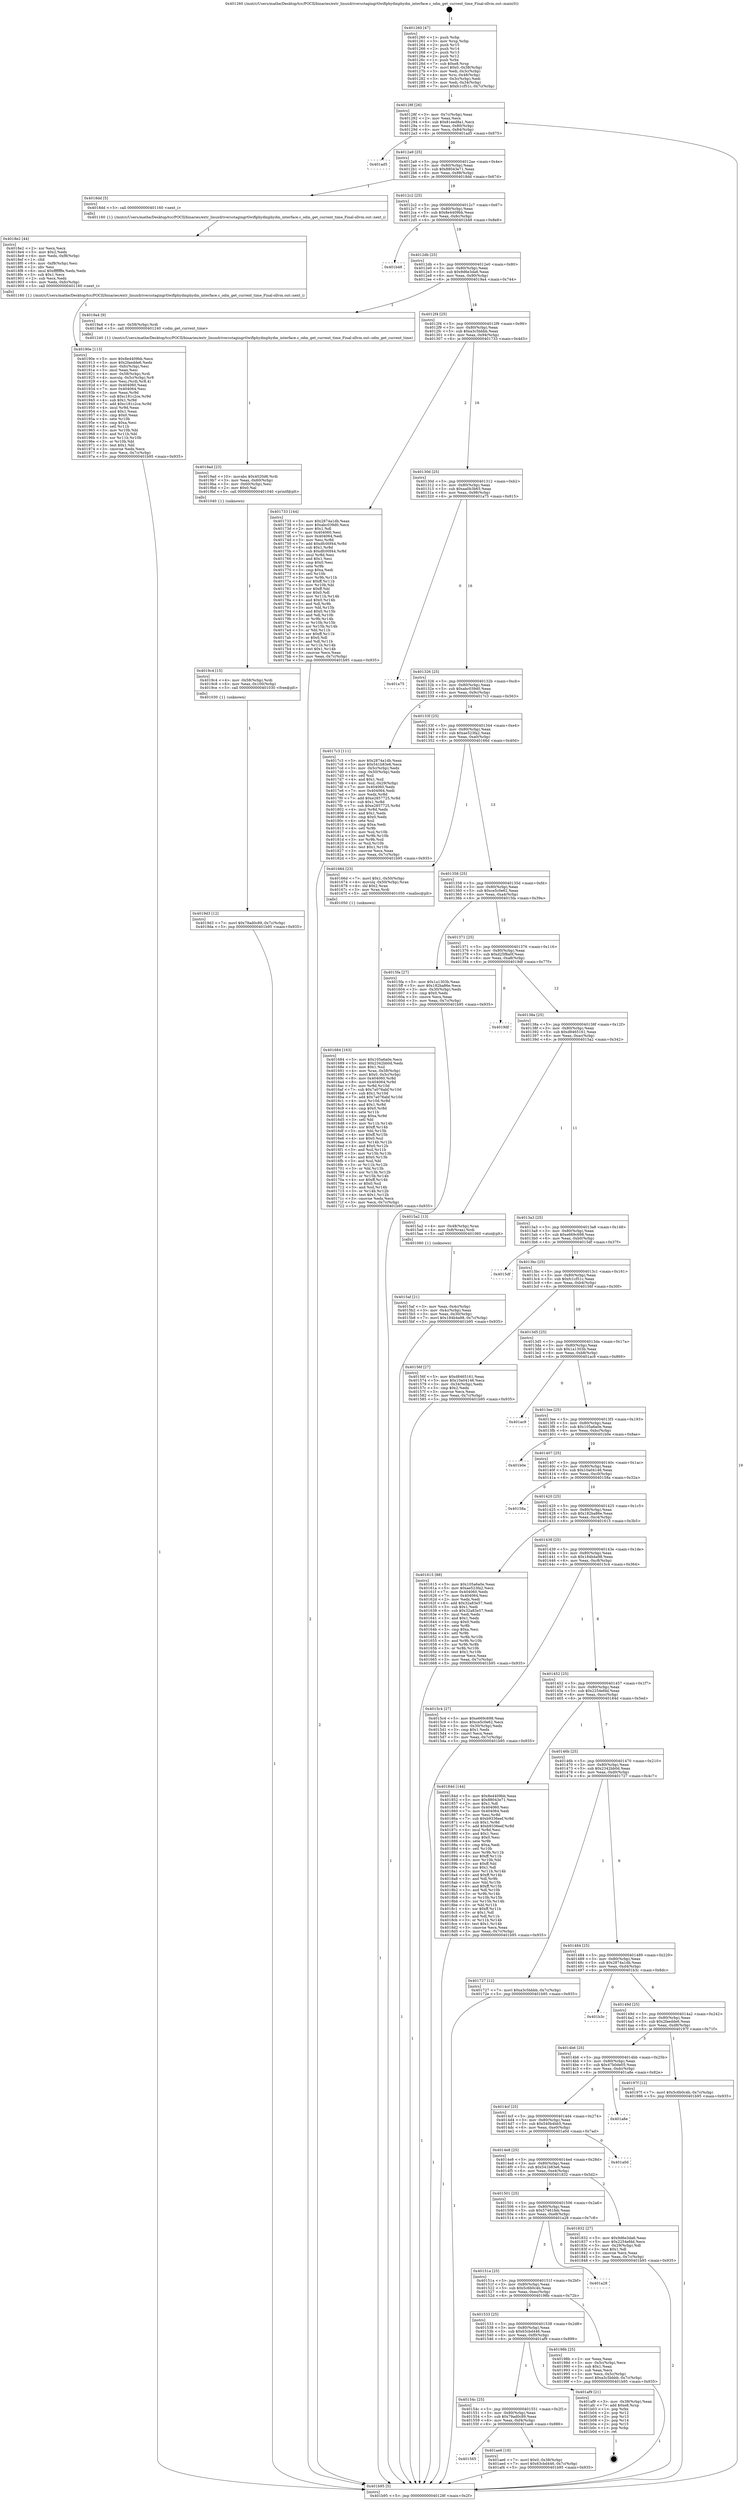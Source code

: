 digraph "0x401260" {
  label = "0x401260 (/mnt/c/Users/mathe/Desktop/tcc/POCII/binaries/extr_linuxdriversstagingrtlwifiphydmphydm_interface.c_odm_get_current_time_Final-ollvm.out::main(0))"
  labelloc = "t"
  node[shape=record]

  Entry [label="",width=0.3,height=0.3,shape=circle,fillcolor=black,style=filled]
  "0x40128f" [label="{
     0x40128f [26]\l
     | [instrs]\l
     &nbsp;&nbsp;0x40128f \<+3\>: mov -0x7c(%rbp),%eax\l
     &nbsp;&nbsp;0x401292 \<+2\>: mov %eax,%ecx\l
     &nbsp;&nbsp;0x401294 \<+6\>: sub $0x81eed8a1,%ecx\l
     &nbsp;&nbsp;0x40129a \<+3\>: mov %eax,-0x80(%rbp)\l
     &nbsp;&nbsp;0x40129d \<+6\>: mov %ecx,-0x84(%rbp)\l
     &nbsp;&nbsp;0x4012a3 \<+6\>: je 0000000000401ad5 \<main+0x875\>\l
  }"]
  "0x401ad5" [label="{
     0x401ad5\l
  }", style=dashed]
  "0x4012a9" [label="{
     0x4012a9 [25]\l
     | [instrs]\l
     &nbsp;&nbsp;0x4012a9 \<+5\>: jmp 00000000004012ae \<main+0x4e\>\l
     &nbsp;&nbsp;0x4012ae \<+3\>: mov -0x80(%rbp),%eax\l
     &nbsp;&nbsp;0x4012b1 \<+5\>: sub $0x88043e71,%eax\l
     &nbsp;&nbsp;0x4012b6 \<+6\>: mov %eax,-0x88(%rbp)\l
     &nbsp;&nbsp;0x4012bc \<+6\>: je 00000000004018dd \<main+0x67d\>\l
  }"]
  Exit [label="",width=0.3,height=0.3,shape=circle,fillcolor=black,style=filled,peripheries=2]
  "0x4018dd" [label="{
     0x4018dd [5]\l
     | [instrs]\l
     &nbsp;&nbsp;0x4018dd \<+5\>: call 0000000000401160 \<next_i\>\l
     | [calls]\l
     &nbsp;&nbsp;0x401160 \{1\} (/mnt/c/Users/mathe/Desktop/tcc/POCII/binaries/extr_linuxdriversstagingrtlwifiphydmphydm_interface.c_odm_get_current_time_Final-ollvm.out::next_i)\l
  }"]
  "0x4012c2" [label="{
     0x4012c2 [25]\l
     | [instrs]\l
     &nbsp;&nbsp;0x4012c2 \<+5\>: jmp 00000000004012c7 \<main+0x67\>\l
     &nbsp;&nbsp;0x4012c7 \<+3\>: mov -0x80(%rbp),%eax\l
     &nbsp;&nbsp;0x4012ca \<+5\>: sub $0x8e4409bb,%eax\l
     &nbsp;&nbsp;0x4012cf \<+6\>: mov %eax,-0x8c(%rbp)\l
     &nbsp;&nbsp;0x4012d5 \<+6\>: je 0000000000401b48 \<main+0x8e8\>\l
  }"]
  "0x401565" [label="{
     0x401565\l
  }", style=dashed]
  "0x401b48" [label="{
     0x401b48\l
  }", style=dashed]
  "0x4012db" [label="{
     0x4012db [25]\l
     | [instrs]\l
     &nbsp;&nbsp;0x4012db \<+5\>: jmp 00000000004012e0 \<main+0x80\>\l
     &nbsp;&nbsp;0x4012e0 \<+3\>: mov -0x80(%rbp),%eax\l
     &nbsp;&nbsp;0x4012e3 \<+5\>: sub $0x9d6e3da6,%eax\l
     &nbsp;&nbsp;0x4012e8 \<+6\>: mov %eax,-0x90(%rbp)\l
     &nbsp;&nbsp;0x4012ee \<+6\>: je 00000000004019a4 \<main+0x744\>\l
  }"]
  "0x401ae6" [label="{
     0x401ae6 [19]\l
     | [instrs]\l
     &nbsp;&nbsp;0x401ae6 \<+7\>: movl $0x0,-0x38(%rbp)\l
     &nbsp;&nbsp;0x401aed \<+7\>: movl $0x63cbd446,-0x7c(%rbp)\l
     &nbsp;&nbsp;0x401af4 \<+5\>: jmp 0000000000401b95 \<main+0x935\>\l
  }"]
  "0x4019a4" [label="{
     0x4019a4 [9]\l
     | [instrs]\l
     &nbsp;&nbsp;0x4019a4 \<+4\>: mov -0x58(%rbp),%rdi\l
     &nbsp;&nbsp;0x4019a8 \<+5\>: call 0000000000401240 \<odm_get_current_time\>\l
     | [calls]\l
     &nbsp;&nbsp;0x401240 \{1\} (/mnt/c/Users/mathe/Desktop/tcc/POCII/binaries/extr_linuxdriversstagingrtlwifiphydmphydm_interface.c_odm_get_current_time_Final-ollvm.out::odm_get_current_time)\l
  }"]
  "0x4012f4" [label="{
     0x4012f4 [25]\l
     | [instrs]\l
     &nbsp;&nbsp;0x4012f4 \<+5\>: jmp 00000000004012f9 \<main+0x99\>\l
     &nbsp;&nbsp;0x4012f9 \<+3\>: mov -0x80(%rbp),%eax\l
     &nbsp;&nbsp;0x4012fc \<+5\>: sub $0xa3c5bbbb,%eax\l
     &nbsp;&nbsp;0x401301 \<+6\>: mov %eax,-0x94(%rbp)\l
     &nbsp;&nbsp;0x401307 \<+6\>: je 0000000000401733 \<main+0x4d3\>\l
  }"]
  "0x40154c" [label="{
     0x40154c [25]\l
     | [instrs]\l
     &nbsp;&nbsp;0x40154c \<+5\>: jmp 0000000000401551 \<main+0x2f1\>\l
     &nbsp;&nbsp;0x401551 \<+3\>: mov -0x80(%rbp),%eax\l
     &nbsp;&nbsp;0x401554 \<+5\>: sub $0x79ad0c89,%eax\l
     &nbsp;&nbsp;0x401559 \<+6\>: mov %eax,-0xf4(%rbp)\l
     &nbsp;&nbsp;0x40155f \<+6\>: je 0000000000401ae6 \<main+0x886\>\l
  }"]
  "0x401733" [label="{
     0x401733 [144]\l
     | [instrs]\l
     &nbsp;&nbsp;0x401733 \<+5\>: mov $0x2874a1db,%eax\l
     &nbsp;&nbsp;0x401738 \<+5\>: mov $0xabc039d0,%ecx\l
     &nbsp;&nbsp;0x40173d \<+2\>: mov $0x1,%dl\l
     &nbsp;&nbsp;0x40173f \<+7\>: mov 0x404060,%esi\l
     &nbsp;&nbsp;0x401746 \<+7\>: mov 0x404064,%edi\l
     &nbsp;&nbsp;0x40174d \<+3\>: mov %esi,%r8d\l
     &nbsp;&nbsp;0x401750 \<+7\>: add $0xdfc00f44,%r8d\l
     &nbsp;&nbsp;0x401757 \<+4\>: sub $0x1,%r8d\l
     &nbsp;&nbsp;0x40175b \<+7\>: sub $0xdfc00f44,%r8d\l
     &nbsp;&nbsp;0x401762 \<+4\>: imul %r8d,%esi\l
     &nbsp;&nbsp;0x401766 \<+3\>: and $0x1,%esi\l
     &nbsp;&nbsp;0x401769 \<+3\>: cmp $0x0,%esi\l
     &nbsp;&nbsp;0x40176c \<+4\>: sete %r9b\l
     &nbsp;&nbsp;0x401770 \<+3\>: cmp $0xa,%edi\l
     &nbsp;&nbsp;0x401773 \<+4\>: setl %r10b\l
     &nbsp;&nbsp;0x401777 \<+3\>: mov %r9b,%r11b\l
     &nbsp;&nbsp;0x40177a \<+4\>: xor $0xff,%r11b\l
     &nbsp;&nbsp;0x40177e \<+3\>: mov %r10b,%bl\l
     &nbsp;&nbsp;0x401781 \<+3\>: xor $0xff,%bl\l
     &nbsp;&nbsp;0x401784 \<+3\>: xor $0x0,%dl\l
     &nbsp;&nbsp;0x401787 \<+3\>: mov %r11b,%r14b\l
     &nbsp;&nbsp;0x40178a \<+4\>: and $0x0,%r14b\l
     &nbsp;&nbsp;0x40178e \<+3\>: and %dl,%r9b\l
     &nbsp;&nbsp;0x401791 \<+3\>: mov %bl,%r15b\l
     &nbsp;&nbsp;0x401794 \<+4\>: and $0x0,%r15b\l
     &nbsp;&nbsp;0x401798 \<+3\>: and %dl,%r10b\l
     &nbsp;&nbsp;0x40179b \<+3\>: or %r9b,%r14b\l
     &nbsp;&nbsp;0x40179e \<+3\>: or %r10b,%r15b\l
     &nbsp;&nbsp;0x4017a1 \<+3\>: xor %r15b,%r14b\l
     &nbsp;&nbsp;0x4017a4 \<+3\>: or %bl,%r11b\l
     &nbsp;&nbsp;0x4017a7 \<+4\>: xor $0xff,%r11b\l
     &nbsp;&nbsp;0x4017ab \<+3\>: or $0x0,%dl\l
     &nbsp;&nbsp;0x4017ae \<+3\>: and %dl,%r11b\l
     &nbsp;&nbsp;0x4017b1 \<+3\>: or %r11b,%r14b\l
     &nbsp;&nbsp;0x4017b4 \<+4\>: test $0x1,%r14b\l
     &nbsp;&nbsp;0x4017b8 \<+3\>: cmovne %ecx,%eax\l
     &nbsp;&nbsp;0x4017bb \<+3\>: mov %eax,-0x7c(%rbp)\l
     &nbsp;&nbsp;0x4017be \<+5\>: jmp 0000000000401b95 \<main+0x935\>\l
  }"]
  "0x40130d" [label="{
     0x40130d [25]\l
     | [instrs]\l
     &nbsp;&nbsp;0x40130d \<+5\>: jmp 0000000000401312 \<main+0xb2\>\l
     &nbsp;&nbsp;0x401312 \<+3\>: mov -0x80(%rbp),%eax\l
     &nbsp;&nbsp;0x401315 \<+5\>: sub $0xaa0b3b65,%eax\l
     &nbsp;&nbsp;0x40131a \<+6\>: mov %eax,-0x98(%rbp)\l
     &nbsp;&nbsp;0x401320 \<+6\>: je 0000000000401a75 \<main+0x815\>\l
  }"]
  "0x401af9" [label="{
     0x401af9 [21]\l
     | [instrs]\l
     &nbsp;&nbsp;0x401af9 \<+3\>: mov -0x38(%rbp),%eax\l
     &nbsp;&nbsp;0x401afc \<+7\>: add $0xe8,%rsp\l
     &nbsp;&nbsp;0x401b03 \<+1\>: pop %rbx\l
     &nbsp;&nbsp;0x401b04 \<+2\>: pop %r12\l
     &nbsp;&nbsp;0x401b06 \<+2\>: pop %r13\l
     &nbsp;&nbsp;0x401b08 \<+2\>: pop %r14\l
     &nbsp;&nbsp;0x401b0a \<+2\>: pop %r15\l
     &nbsp;&nbsp;0x401b0c \<+1\>: pop %rbp\l
     &nbsp;&nbsp;0x401b0d \<+1\>: ret\l
  }"]
  "0x401a75" [label="{
     0x401a75\l
  }", style=dashed]
  "0x401326" [label="{
     0x401326 [25]\l
     | [instrs]\l
     &nbsp;&nbsp;0x401326 \<+5\>: jmp 000000000040132b \<main+0xcb\>\l
     &nbsp;&nbsp;0x40132b \<+3\>: mov -0x80(%rbp),%eax\l
     &nbsp;&nbsp;0x40132e \<+5\>: sub $0xabc039d0,%eax\l
     &nbsp;&nbsp;0x401333 \<+6\>: mov %eax,-0x9c(%rbp)\l
     &nbsp;&nbsp;0x401339 \<+6\>: je 00000000004017c3 \<main+0x563\>\l
  }"]
  "0x4019d3" [label="{
     0x4019d3 [12]\l
     | [instrs]\l
     &nbsp;&nbsp;0x4019d3 \<+7\>: movl $0x79ad0c89,-0x7c(%rbp)\l
     &nbsp;&nbsp;0x4019da \<+5\>: jmp 0000000000401b95 \<main+0x935\>\l
  }"]
  "0x4017c3" [label="{
     0x4017c3 [111]\l
     | [instrs]\l
     &nbsp;&nbsp;0x4017c3 \<+5\>: mov $0x2874a1db,%eax\l
     &nbsp;&nbsp;0x4017c8 \<+5\>: mov $0x541b83e6,%ecx\l
     &nbsp;&nbsp;0x4017cd \<+3\>: mov -0x5c(%rbp),%edx\l
     &nbsp;&nbsp;0x4017d0 \<+3\>: cmp -0x50(%rbp),%edx\l
     &nbsp;&nbsp;0x4017d3 \<+4\>: setl %sil\l
     &nbsp;&nbsp;0x4017d7 \<+4\>: and $0x1,%sil\l
     &nbsp;&nbsp;0x4017db \<+4\>: mov %sil,-0x29(%rbp)\l
     &nbsp;&nbsp;0x4017df \<+7\>: mov 0x404060,%edx\l
     &nbsp;&nbsp;0x4017e6 \<+7\>: mov 0x404064,%edi\l
     &nbsp;&nbsp;0x4017ed \<+3\>: mov %edx,%r8d\l
     &nbsp;&nbsp;0x4017f0 \<+7\>: add $0xe2857725,%r8d\l
     &nbsp;&nbsp;0x4017f7 \<+4\>: sub $0x1,%r8d\l
     &nbsp;&nbsp;0x4017fb \<+7\>: sub $0xe2857725,%r8d\l
     &nbsp;&nbsp;0x401802 \<+4\>: imul %r8d,%edx\l
     &nbsp;&nbsp;0x401806 \<+3\>: and $0x1,%edx\l
     &nbsp;&nbsp;0x401809 \<+3\>: cmp $0x0,%edx\l
     &nbsp;&nbsp;0x40180c \<+4\>: sete %sil\l
     &nbsp;&nbsp;0x401810 \<+3\>: cmp $0xa,%edi\l
     &nbsp;&nbsp;0x401813 \<+4\>: setl %r9b\l
     &nbsp;&nbsp;0x401817 \<+3\>: mov %sil,%r10b\l
     &nbsp;&nbsp;0x40181a \<+3\>: and %r9b,%r10b\l
     &nbsp;&nbsp;0x40181d \<+3\>: xor %r9b,%sil\l
     &nbsp;&nbsp;0x401820 \<+3\>: or %sil,%r10b\l
     &nbsp;&nbsp;0x401823 \<+4\>: test $0x1,%r10b\l
     &nbsp;&nbsp;0x401827 \<+3\>: cmovne %ecx,%eax\l
     &nbsp;&nbsp;0x40182a \<+3\>: mov %eax,-0x7c(%rbp)\l
     &nbsp;&nbsp;0x40182d \<+5\>: jmp 0000000000401b95 \<main+0x935\>\l
  }"]
  "0x40133f" [label="{
     0x40133f [25]\l
     | [instrs]\l
     &nbsp;&nbsp;0x40133f \<+5\>: jmp 0000000000401344 \<main+0xe4\>\l
     &nbsp;&nbsp;0x401344 \<+3\>: mov -0x80(%rbp),%eax\l
     &nbsp;&nbsp;0x401347 \<+5\>: sub $0xae523fa2,%eax\l
     &nbsp;&nbsp;0x40134c \<+6\>: mov %eax,-0xa0(%rbp)\l
     &nbsp;&nbsp;0x401352 \<+6\>: je 000000000040166d \<main+0x40d\>\l
  }"]
  "0x4019c4" [label="{
     0x4019c4 [15]\l
     | [instrs]\l
     &nbsp;&nbsp;0x4019c4 \<+4\>: mov -0x58(%rbp),%rdi\l
     &nbsp;&nbsp;0x4019c8 \<+6\>: mov %eax,-0x100(%rbp)\l
     &nbsp;&nbsp;0x4019ce \<+5\>: call 0000000000401030 \<free@plt\>\l
     | [calls]\l
     &nbsp;&nbsp;0x401030 \{1\} (unknown)\l
  }"]
  "0x40166d" [label="{
     0x40166d [23]\l
     | [instrs]\l
     &nbsp;&nbsp;0x40166d \<+7\>: movl $0x1,-0x50(%rbp)\l
     &nbsp;&nbsp;0x401674 \<+4\>: movslq -0x50(%rbp),%rax\l
     &nbsp;&nbsp;0x401678 \<+4\>: shl $0x2,%rax\l
     &nbsp;&nbsp;0x40167c \<+3\>: mov %rax,%rdi\l
     &nbsp;&nbsp;0x40167f \<+5\>: call 0000000000401050 \<malloc@plt\>\l
     | [calls]\l
     &nbsp;&nbsp;0x401050 \{1\} (unknown)\l
  }"]
  "0x401358" [label="{
     0x401358 [25]\l
     | [instrs]\l
     &nbsp;&nbsp;0x401358 \<+5\>: jmp 000000000040135d \<main+0xfd\>\l
     &nbsp;&nbsp;0x40135d \<+3\>: mov -0x80(%rbp),%eax\l
     &nbsp;&nbsp;0x401360 \<+5\>: sub $0xce5c0e62,%eax\l
     &nbsp;&nbsp;0x401365 \<+6\>: mov %eax,-0xa4(%rbp)\l
     &nbsp;&nbsp;0x40136b \<+6\>: je 00000000004015fa \<main+0x39a\>\l
  }"]
  "0x4019ad" [label="{
     0x4019ad [23]\l
     | [instrs]\l
     &nbsp;&nbsp;0x4019ad \<+10\>: movabs $0x4020d6,%rdi\l
     &nbsp;&nbsp;0x4019b7 \<+3\>: mov %eax,-0x60(%rbp)\l
     &nbsp;&nbsp;0x4019ba \<+3\>: mov -0x60(%rbp),%esi\l
     &nbsp;&nbsp;0x4019bd \<+2\>: mov $0x0,%al\l
     &nbsp;&nbsp;0x4019bf \<+5\>: call 0000000000401040 \<printf@plt\>\l
     | [calls]\l
     &nbsp;&nbsp;0x401040 \{1\} (unknown)\l
  }"]
  "0x4015fa" [label="{
     0x4015fa [27]\l
     | [instrs]\l
     &nbsp;&nbsp;0x4015fa \<+5\>: mov $0x1a1303b,%eax\l
     &nbsp;&nbsp;0x4015ff \<+5\>: mov $0x182ba86e,%ecx\l
     &nbsp;&nbsp;0x401604 \<+3\>: mov -0x30(%rbp),%edx\l
     &nbsp;&nbsp;0x401607 \<+3\>: cmp $0x0,%edx\l
     &nbsp;&nbsp;0x40160a \<+3\>: cmove %ecx,%eax\l
     &nbsp;&nbsp;0x40160d \<+3\>: mov %eax,-0x7c(%rbp)\l
     &nbsp;&nbsp;0x401610 \<+5\>: jmp 0000000000401b95 \<main+0x935\>\l
  }"]
  "0x401371" [label="{
     0x401371 [25]\l
     | [instrs]\l
     &nbsp;&nbsp;0x401371 \<+5\>: jmp 0000000000401376 \<main+0x116\>\l
     &nbsp;&nbsp;0x401376 \<+3\>: mov -0x80(%rbp),%eax\l
     &nbsp;&nbsp;0x401379 \<+5\>: sub $0xd25f8a0f,%eax\l
     &nbsp;&nbsp;0x40137e \<+6\>: mov %eax,-0xa8(%rbp)\l
     &nbsp;&nbsp;0x401384 \<+6\>: je 00000000004019df \<main+0x77f\>\l
  }"]
  "0x401533" [label="{
     0x401533 [25]\l
     | [instrs]\l
     &nbsp;&nbsp;0x401533 \<+5\>: jmp 0000000000401538 \<main+0x2d8\>\l
     &nbsp;&nbsp;0x401538 \<+3\>: mov -0x80(%rbp),%eax\l
     &nbsp;&nbsp;0x40153b \<+5\>: sub $0x63cbd446,%eax\l
     &nbsp;&nbsp;0x401540 \<+6\>: mov %eax,-0xf0(%rbp)\l
     &nbsp;&nbsp;0x401546 \<+6\>: je 0000000000401af9 \<main+0x899\>\l
  }"]
  "0x4019df" [label="{
     0x4019df\l
  }", style=dashed]
  "0x40138a" [label="{
     0x40138a [25]\l
     | [instrs]\l
     &nbsp;&nbsp;0x40138a \<+5\>: jmp 000000000040138f \<main+0x12f\>\l
     &nbsp;&nbsp;0x40138f \<+3\>: mov -0x80(%rbp),%eax\l
     &nbsp;&nbsp;0x401392 \<+5\>: sub $0xd8465161,%eax\l
     &nbsp;&nbsp;0x401397 \<+6\>: mov %eax,-0xac(%rbp)\l
     &nbsp;&nbsp;0x40139d \<+6\>: je 00000000004015a2 \<main+0x342\>\l
  }"]
  "0x40198b" [label="{
     0x40198b [25]\l
     | [instrs]\l
     &nbsp;&nbsp;0x40198b \<+2\>: xor %eax,%eax\l
     &nbsp;&nbsp;0x40198d \<+3\>: mov -0x5c(%rbp),%ecx\l
     &nbsp;&nbsp;0x401990 \<+3\>: sub $0x1,%eax\l
     &nbsp;&nbsp;0x401993 \<+2\>: sub %eax,%ecx\l
     &nbsp;&nbsp;0x401995 \<+3\>: mov %ecx,-0x5c(%rbp)\l
     &nbsp;&nbsp;0x401998 \<+7\>: movl $0xa3c5bbbb,-0x7c(%rbp)\l
     &nbsp;&nbsp;0x40199f \<+5\>: jmp 0000000000401b95 \<main+0x935\>\l
  }"]
  "0x4015a2" [label="{
     0x4015a2 [13]\l
     | [instrs]\l
     &nbsp;&nbsp;0x4015a2 \<+4\>: mov -0x48(%rbp),%rax\l
     &nbsp;&nbsp;0x4015a6 \<+4\>: mov 0x8(%rax),%rdi\l
     &nbsp;&nbsp;0x4015aa \<+5\>: call 0000000000401060 \<atoi@plt\>\l
     | [calls]\l
     &nbsp;&nbsp;0x401060 \{1\} (unknown)\l
  }"]
  "0x4013a3" [label="{
     0x4013a3 [25]\l
     | [instrs]\l
     &nbsp;&nbsp;0x4013a3 \<+5\>: jmp 00000000004013a8 \<main+0x148\>\l
     &nbsp;&nbsp;0x4013a8 \<+3\>: mov -0x80(%rbp),%eax\l
     &nbsp;&nbsp;0x4013ab \<+5\>: sub $0xe669c698,%eax\l
     &nbsp;&nbsp;0x4013b0 \<+6\>: mov %eax,-0xb0(%rbp)\l
     &nbsp;&nbsp;0x4013b6 \<+6\>: je 00000000004015df \<main+0x37f\>\l
  }"]
  "0x40151a" [label="{
     0x40151a [25]\l
     | [instrs]\l
     &nbsp;&nbsp;0x40151a \<+5\>: jmp 000000000040151f \<main+0x2bf\>\l
     &nbsp;&nbsp;0x40151f \<+3\>: mov -0x80(%rbp),%eax\l
     &nbsp;&nbsp;0x401522 \<+5\>: sub $0x5c6b0c4b,%eax\l
     &nbsp;&nbsp;0x401527 \<+6\>: mov %eax,-0xec(%rbp)\l
     &nbsp;&nbsp;0x40152d \<+6\>: je 000000000040198b \<main+0x72b\>\l
  }"]
  "0x4015df" [label="{
     0x4015df\l
  }", style=dashed]
  "0x4013bc" [label="{
     0x4013bc [25]\l
     | [instrs]\l
     &nbsp;&nbsp;0x4013bc \<+5\>: jmp 00000000004013c1 \<main+0x161\>\l
     &nbsp;&nbsp;0x4013c1 \<+3\>: mov -0x80(%rbp),%eax\l
     &nbsp;&nbsp;0x4013c4 \<+5\>: sub $0xfc1cf51c,%eax\l
     &nbsp;&nbsp;0x4013c9 \<+6\>: mov %eax,-0xb4(%rbp)\l
     &nbsp;&nbsp;0x4013cf \<+6\>: je 000000000040156f \<main+0x30f\>\l
  }"]
  "0x401a28" [label="{
     0x401a28\l
  }", style=dashed]
  "0x40156f" [label="{
     0x40156f [27]\l
     | [instrs]\l
     &nbsp;&nbsp;0x40156f \<+5\>: mov $0xd8465161,%eax\l
     &nbsp;&nbsp;0x401574 \<+5\>: mov $0x10a04146,%ecx\l
     &nbsp;&nbsp;0x401579 \<+3\>: mov -0x34(%rbp),%edx\l
     &nbsp;&nbsp;0x40157c \<+3\>: cmp $0x2,%edx\l
     &nbsp;&nbsp;0x40157f \<+3\>: cmovne %ecx,%eax\l
     &nbsp;&nbsp;0x401582 \<+3\>: mov %eax,-0x7c(%rbp)\l
     &nbsp;&nbsp;0x401585 \<+5\>: jmp 0000000000401b95 \<main+0x935\>\l
  }"]
  "0x4013d5" [label="{
     0x4013d5 [25]\l
     | [instrs]\l
     &nbsp;&nbsp;0x4013d5 \<+5\>: jmp 00000000004013da \<main+0x17a\>\l
     &nbsp;&nbsp;0x4013da \<+3\>: mov -0x80(%rbp),%eax\l
     &nbsp;&nbsp;0x4013dd \<+5\>: sub $0x1a1303b,%eax\l
     &nbsp;&nbsp;0x4013e2 \<+6\>: mov %eax,-0xb8(%rbp)\l
     &nbsp;&nbsp;0x4013e8 \<+6\>: je 0000000000401ac9 \<main+0x869\>\l
  }"]
  "0x401b95" [label="{
     0x401b95 [5]\l
     | [instrs]\l
     &nbsp;&nbsp;0x401b95 \<+5\>: jmp 000000000040128f \<main+0x2f\>\l
  }"]
  "0x401260" [label="{
     0x401260 [47]\l
     | [instrs]\l
     &nbsp;&nbsp;0x401260 \<+1\>: push %rbp\l
     &nbsp;&nbsp;0x401261 \<+3\>: mov %rsp,%rbp\l
     &nbsp;&nbsp;0x401264 \<+2\>: push %r15\l
     &nbsp;&nbsp;0x401266 \<+2\>: push %r14\l
     &nbsp;&nbsp;0x401268 \<+2\>: push %r13\l
     &nbsp;&nbsp;0x40126a \<+2\>: push %r12\l
     &nbsp;&nbsp;0x40126c \<+1\>: push %rbx\l
     &nbsp;&nbsp;0x40126d \<+7\>: sub $0xe8,%rsp\l
     &nbsp;&nbsp;0x401274 \<+7\>: movl $0x0,-0x38(%rbp)\l
     &nbsp;&nbsp;0x40127b \<+3\>: mov %edi,-0x3c(%rbp)\l
     &nbsp;&nbsp;0x40127e \<+4\>: mov %rsi,-0x48(%rbp)\l
     &nbsp;&nbsp;0x401282 \<+3\>: mov -0x3c(%rbp),%edi\l
     &nbsp;&nbsp;0x401285 \<+3\>: mov %edi,-0x34(%rbp)\l
     &nbsp;&nbsp;0x401288 \<+7\>: movl $0xfc1cf51c,-0x7c(%rbp)\l
  }"]
  "0x4015af" [label="{
     0x4015af [21]\l
     | [instrs]\l
     &nbsp;&nbsp;0x4015af \<+3\>: mov %eax,-0x4c(%rbp)\l
     &nbsp;&nbsp;0x4015b2 \<+3\>: mov -0x4c(%rbp),%eax\l
     &nbsp;&nbsp;0x4015b5 \<+3\>: mov %eax,-0x30(%rbp)\l
     &nbsp;&nbsp;0x4015b8 \<+7\>: movl $0x184b4a98,-0x7c(%rbp)\l
     &nbsp;&nbsp;0x4015bf \<+5\>: jmp 0000000000401b95 \<main+0x935\>\l
  }"]
  "0x40190e" [label="{
     0x40190e [113]\l
     | [instrs]\l
     &nbsp;&nbsp;0x40190e \<+5\>: mov $0x8e4409bb,%ecx\l
     &nbsp;&nbsp;0x401913 \<+5\>: mov $0x2faedde6,%edx\l
     &nbsp;&nbsp;0x401918 \<+6\>: mov -0xfc(%rbp),%esi\l
     &nbsp;&nbsp;0x40191e \<+3\>: imul %eax,%esi\l
     &nbsp;&nbsp;0x401921 \<+4\>: mov -0x58(%rbp),%rdi\l
     &nbsp;&nbsp;0x401925 \<+4\>: movslq -0x5c(%rbp),%r8\l
     &nbsp;&nbsp;0x401929 \<+4\>: mov %esi,(%rdi,%r8,4)\l
     &nbsp;&nbsp;0x40192d \<+7\>: mov 0x404060,%eax\l
     &nbsp;&nbsp;0x401934 \<+7\>: mov 0x404064,%esi\l
     &nbsp;&nbsp;0x40193b \<+3\>: mov %eax,%r9d\l
     &nbsp;&nbsp;0x40193e \<+7\>: sub $0xc181c2ce,%r9d\l
     &nbsp;&nbsp;0x401945 \<+4\>: sub $0x1,%r9d\l
     &nbsp;&nbsp;0x401949 \<+7\>: add $0xc181c2ce,%r9d\l
     &nbsp;&nbsp;0x401950 \<+4\>: imul %r9d,%eax\l
     &nbsp;&nbsp;0x401954 \<+3\>: and $0x1,%eax\l
     &nbsp;&nbsp;0x401957 \<+3\>: cmp $0x0,%eax\l
     &nbsp;&nbsp;0x40195a \<+4\>: sete %r10b\l
     &nbsp;&nbsp;0x40195e \<+3\>: cmp $0xa,%esi\l
     &nbsp;&nbsp;0x401961 \<+4\>: setl %r11b\l
     &nbsp;&nbsp;0x401965 \<+3\>: mov %r10b,%bl\l
     &nbsp;&nbsp;0x401968 \<+3\>: and %r11b,%bl\l
     &nbsp;&nbsp;0x40196b \<+3\>: xor %r11b,%r10b\l
     &nbsp;&nbsp;0x40196e \<+3\>: or %r10b,%bl\l
     &nbsp;&nbsp;0x401971 \<+3\>: test $0x1,%bl\l
     &nbsp;&nbsp;0x401974 \<+3\>: cmovne %edx,%ecx\l
     &nbsp;&nbsp;0x401977 \<+3\>: mov %ecx,-0x7c(%rbp)\l
     &nbsp;&nbsp;0x40197a \<+5\>: jmp 0000000000401b95 \<main+0x935\>\l
  }"]
  "0x401ac9" [label="{
     0x401ac9\l
  }", style=dashed]
  "0x4013ee" [label="{
     0x4013ee [25]\l
     | [instrs]\l
     &nbsp;&nbsp;0x4013ee \<+5\>: jmp 00000000004013f3 \<main+0x193\>\l
     &nbsp;&nbsp;0x4013f3 \<+3\>: mov -0x80(%rbp),%eax\l
     &nbsp;&nbsp;0x4013f6 \<+5\>: sub $0x105a6a0e,%eax\l
     &nbsp;&nbsp;0x4013fb \<+6\>: mov %eax,-0xbc(%rbp)\l
     &nbsp;&nbsp;0x401401 \<+6\>: je 0000000000401b0e \<main+0x8ae\>\l
  }"]
  "0x4018e2" [label="{
     0x4018e2 [44]\l
     | [instrs]\l
     &nbsp;&nbsp;0x4018e2 \<+2\>: xor %ecx,%ecx\l
     &nbsp;&nbsp;0x4018e4 \<+5\>: mov $0x2,%edx\l
     &nbsp;&nbsp;0x4018e9 \<+6\>: mov %edx,-0xf8(%rbp)\l
     &nbsp;&nbsp;0x4018ef \<+1\>: cltd\l
     &nbsp;&nbsp;0x4018f0 \<+6\>: mov -0xf8(%rbp),%esi\l
     &nbsp;&nbsp;0x4018f6 \<+2\>: idiv %esi\l
     &nbsp;&nbsp;0x4018f8 \<+6\>: imul $0xfffffffe,%edx,%edx\l
     &nbsp;&nbsp;0x4018fe \<+3\>: sub $0x1,%ecx\l
     &nbsp;&nbsp;0x401901 \<+2\>: sub %ecx,%edx\l
     &nbsp;&nbsp;0x401903 \<+6\>: mov %edx,-0xfc(%rbp)\l
     &nbsp;&nbsp;0x401909 \<+5\>: call 0000000000401160 \<next_i\>\l
     | [calls]\l
     &nbsp;&nbsp;0x401160 \{1\} (/mnt/c/Users/mathe/Desktop/tcc/POCII/binaries/extr_linuxdriversstagingrtlwifiphydmphydm_interface.c_odm_get_current_time_Final-ollvm.out::next_i)\l
  }"]
  "0x401b0e" [label="{
     0x401b0e\l
  }", style=dashed]
  "0x401407" [label="{
     0x401407 [25]\l
     | [instrs]\l
     &nbsp;&nbsp;0x401407 \<+5\>: jmp 000000000040140c \<main+0x1ac\>\l
     &nbsp;&nbsp;0x40140c \<+3\>: mov -0x80(%rbp),%eax\l
     &nbsp;&nbsp;0x40140f \<+5\>: sub $0x10a04146,%eax\l
     &nbsp;&nbsp;0x401414 \<+6\>: mov %eax,-0xc0(%rbp)\l
     &nbsp;&nbsp;0x40141a \<+6\>: je 000000000040158a \<main+0x32a\>\l
  }"]
  "0x401501" [label="{
     0x401501 [25]\l
     | [instrs]\l
     &nbsp;&nbsp;0x401501 \<+5\>: jmp 0000000000401506 \<main+0x2a6\>\l
     &nbsp;&nbsp;0x401506 \<+3\>: mov -0x80(%rbp),%eax\l
     &nbsp;&nbsp;0x401509 \<+5\>: sub $0x57461feb,%eax\l
     &nbsp;&nbsp;0x40150e \<+6\>: mov %eax,-0xe8(%rbp)\l
     &nbsp;&nbsp;0x401514 \<+6\>: je 0000000000401a28 \<main+0x7c8\>\l
  }"]
  "0x40158a" [label="{
     0x40158a\l
  }", style=dashed]
  "0x401420" [label="{
     0x401420 [25]\l
     | [instrs]\l
     &nbsp;&nbsp;0x401420 \<+5\>: jmp 0000000000401425 \<main+0x1c5\>\l
     &nbsp;&nbsp;0x401425 \<+3\>: mov -0x80(%rbp),%eax\l
     &nbsp;&nbsp;0x401428 \<+5\>: sub $0x182ba86e,%eax\l
     &nbsp;&nbsp;0x40142d \<+6\>: mov %eax,-0xc4(%rbp)\l
     &nbsp;&nbsp;0x401433 \<+6\>: je 0000000000401615 \<main+0x3b5\>\l
  }"]
  "0x401832" [label="{
     0x401832 [27]\l
     | [instrs]\l
     &nbsp;&nbsp;0x401832 \<+5\>: mov $0x9d6e3da6,%eax\l
     &nbsp;&nbsp;0x401837 \<+5\>: mov $0x2254efdd,%ecx\l
     &nbsp;&nbsp;0x40183c \<+3\>: mov -0x29(%rbp),%dl\l
     &nbsp;&nbsp;0x40183f \<+3\>: test $0x1,%dl\l
     &nbsp;&nbsp;0x401842 \<+3\>: cmovne %ecx,%eax\l
     &nbsp;&nbsp;0x401845 \<+3\>: mov %eax,-0x7c(%rbp)\l
     &nbsp;&nbsp;0x401848 \<+5\>: jmp 0000000000401b95 \<main+0x935\>\l
  }"]
  "0x401615" [label="{
     0x401615 [88]\l
     | [instrs]\l
     &nbsp;&nbsp;0x401615 \<+5\>: mov $0x105a6a0e,%eax\l
     &nbsp;&nbsp;0x40161a \<+5\>: mov $0xae523fa2,%ecx\l
     &nbsp;&nbsp;0x40161f \<+7\>: mov 0x404060,%edx\l
     &nbsp;&nbsp;0x401626 \<+7\>: mov 0x404064,%esi\l
     &nbsp;&nbsp;0x40162d \<+2\>: mov %edx,%edi\l
     &nbsp;&nbsp;0x40162f \<+6\>: add $0x32a83e57,%edi\l
     &nbsp;&nbsp;0x401635 \<+3\>: sub $0x1,%edi\l
     &nbsp;&nbsp;0x401638 \<+6\>: sub $0x32a83e57,%edi\l
     &nbsp;&nbsp;0x40163e \<+3\>: imul %edi,%edx\l
     &nbsp;&nbsp;0x401641 \<+3\>: and $0x1,%edx\l
     &nbsp;&nbsp;0x401644 \<+3\>: cmp $0x0,%edx\l
     &nbsp;&nbsp;0x401647 \<+4\>: sete %r8b\l
     &nbsp;&nbsp;0x40164b \<+3\>: cmp $0xa,%esi\l
     &nbsp;&nbsp;0x40164e \<+4\>: setl %r9b\l
     &nbsp;&nbsp;0x401652 \<+3\>: mov %r8b,%r10b\l
     &nbsp;&nbsp;0x401655 \<+3\>: and %r9b,%r10b\l
     &nbsp;&nbsp;0x401658 \<+3\>: xor %r9b,%r8b\l
     &nbsp;&nbsp;0x40165b \<+3\>: or %r8b,%r10b\l
     &nbsp;&nbsp;0x40165e \<+4\>: test $0x1,%r10b\l
     &nbsp;&nbsp;0x401662 \<+3\>: cmovne %ecx,%eax\l
     &nbsp;&nbsp;0x401665 \<+3\>: mov %eax,-0x7c(%rbp)\l
     &nbsp;&nbsp;0x401668 \<+5\>: jmp 0000000000401b95 \<main+0x935\>\l
  }"]
  "0x401439" [label="{
     0x401439 [25]\l
     | [instrs]\l
     &nbsp;&nbsp;0x401439 \<+5\>: jmp 000000000040143e \<main+0x1de\>\l
     &nbsp;&nbsp;0x40143e \<+3\>: mov -0x80(%rbp),%eax\l
     &nbsp;&nbsp;0x401441 \<+5\>: sub $0x184b4a98,%eax\l
     &nbsp;&nbsp;0x401446 \<+6\>: mov %eax,-0xc8(%rbp)\l
     &nbsp;&nbsp;0x40144c \<+6\>: je 00000000004015c4 \<main+0x364\>\l
  }"]
  "0x4014e8" [label="{
     0x4014e8 [25]\l
     | [instrs]\l
     &nbsp;&nbsp;0x4014e8 \<+5\>: jmp 00000000004014ed \<main+0x28d\>\l
     &nbsp;&nbsp;0x4014ed \<+3\>: mov -0x80(%rbp),%eax\l
     &nbsp;&nbsp;0x4014f0 \<+5\>: sub $0x541b83e6,%eax\l
     &nbsp;&nbsp;0x4014f5 \<+6\>: mov %eax,-0xe4(%rbp)\l
     &nbsp;&nbsp;0x4014fb \<+6\>: je 0000000000401832 \<main+0x5d2\>\l
  }"]
  "0x4015c4" [label="{
     0x4015c4 [27]\l
     | [instrs]\l
     &nbsp;&nbsp;0x4015c4 \<+5\>: mov $0xe669c698,%eax\l
     &nbsp;&nbsp;0x4015c9 \<+5\>: mov $0xce5c0e62,%ecx\l
     &nbsp;&nbsp;0x4015ce \<+3\>: mov -0x30(%rbp),%edx\l
     &nbsp;&nbsp;0x4015d1 \<+3\>: cmp $0x1,%edx\l
     &nbsp;&nbsp;0x4015d4 \<+3\>: cmovl %ecx,%eax\l
     &nbsp;&nbsp;0x4015d7 \<+3\>: mov %eax,-0x7c(%rbp)\l
     &nbsp;&nbsp;0x4015da \<+5\>: jmp 0000000000401b95 \<main+0x935\>\l
  }"]
  "0x401452" [label="{
     0x401452 [25]\l
     | [instrs]\l
     &nbsp;&nbsp;0x401452 \<+5\>: jmp 0000000000401457 \<main+0x1f7\>\l
     &nbsp;&nbsp;0x401457 \<+3\>: mov -0x80(%rbp),%eax\l
     &nbsp;&nbsp;0x40145a \<+5\>: sub $0x2254efdd,%eax\l
     &nbsp;&nbsp;0x40145f \<+6\>: mov %eax,-0xcc(%rbp)\l
     &nbsp;&nbsp;0x401465 \<+6\>: je 000000000040184d \<main+0x5ed\>\l
  }"]
  "0x401684" [label="{
     0x401684 [163]\l
     | [instrs]\l
     &nbsp;&nbsp;0x401684 \<+5\>: mov $0x105a6a0e,%ecx\l
     &nbsp;&nbsp;0x401689 \<+5\>: mov $0x2342bb0d,%edx\l
     &nbsp;&nbsp;0x40168e \<+3\>: mov $0x1,%sil\l
     &nbsp;&nbsp;0x401691 \<+4\>: mov %rax,-0x58(%rbp)\l
     &nbsp;&nbsp;0x401695 \<+7\>: movl $0x0,-0x5c(%rbp)\l
     &nbsp;&nbsp;0x40169c \<+8\>: mov 0x404060,%r8d\l
     &nbsp;&nbsp;0x4016a4 \<+8\>: mov 0x404064,%r9d\l
     &nbsp;&nbsp;0x4016ac \<+3\>: mov %r8d,%r10d\l
     &nbsp;&nbsp;0x4016af \<+7\>: sub $0x7a076abf,%r10d\l
     &nbsp;&nbsp;0x4016b6 \<+4\>: sub $0x1,%r10d\l
     &nbsp;&nbsp;0x4016ba \<+7\>: add $0x7a076abf,%r10d\l
     &nbsp;&nbsp;0x4016c1 \<+4\>: imul %r10d,%r8d\l
     &nbsp;&nbsp;0x4016c5 \<+4\>: and $0x1,%r8d\l
     &nbsp;&nbsp;0x4016c9 \<+4\>: cmp $0x0,%r8d\l
     &nbsp;&nbsp;0x4016cd \<+4\>: sete %r11b\l
     &nbsp;&nbsp;0x4016d1 \<+4\>: cmp $0xa,%r9d\l
     &nbsp;&nbsp;0x4016d5 \<+3\>: setl %bl\l
     &nbsp;&nbsp;0x4016d8 \<+3\>: mov %r11b,%r14b\l
     &nbsp;&nbsp;0x4016db \<+4\>: xor $0xff,%r14b\l
     &nbsp;&nbsp;0x4016df \<+3\>: mov %bl,%r15b\l
     &nbsp;&nbsp;0x4016e2 \<+4\>: xor $0xff,%r15b\l
     &nbsp;&nbsp;0x4016e6 \<+4\>: xor $0x0,%sil\l
     &nbsp;&nbsp;0x4016ea \<+3\>: mov %r14b,%r12b\l
     &nbsp;&nbsp;0x4016ed \<+4\>: and $0x0,%r12b\l
     &nbsp;&nbsp;0x4016f1 \<+3\>: and %sil,%r11b\l
     &nbsp;&nbsp;0x4016f4 \<+3\>: mov %r15b,%r13b\l
     &nbsp;&nbsp;0x4016f7 \<+4\>: and $0x0,%r13b\l
     &nbsp;&nbsp;0x4016fb \<+3\>: and %sil,%bl\l
     &nbsp;&nbsp;0x4016fe \<+3\>: or %r11b,%r12b\l
     &nbsp;&nbsp;0x401701 \<+3\>: or %bl,%r13b\l
     &nbsp;&nbsp;0x401704 \<+3\>: xor %r13b,%r12b\l
     &nbsp;&nbsp;0x401707 \<+3\>: or %r15b,%r14b\l
     &nbsp;&nbsp;0x40170a \<+4\>: xor $0xff,%r14b\l
     &nbsp;&nbsp;0x40170e \<+4\>: or $0x0,%sil\l
     &nbsp;&nbsp;0x401712 \<+3\>: and %sil,%r14b\l
     &nbsp;&nbsp;0x401715 \<+3\>: or %r14b,%r12b\l
     &nbsp;&nbsp;0x401718 \<+4\>: test $0x1,%r12b\l
     &nbsp;&nbsp;0x40171c \<+3\>: cmovne %edx,%ecx\l
     &nbsp;&nbsp;0x40171f \<+3\>: mov %ecx,-0x7c(%rbp)\l
     &nbsp;&nbsp;0x401722 \<+5\>: jmp 0000000000401b95 \<main+0x935\>\l
  }"]
  "0x401a0d" [label="{
     0x401a0d\l
  }", style=dashed]
  "0x40184d" [label="{
     0x40184d [144]\l
     | [instrs]\l
     &nbsp;&nbsp;0x40184d \<+5\>: mov $0x8e4409bb,%eax\l
     &nbsp;&nbsp;0x401852 \<+5\>: mov $0x88043e71,%ecx\l
     &nbsp;&nbsp;0x401857 \<+2\>: mov $0x1,%dl\l
     &nbsp;&nbsp;0x401859 \<+7\>: mov 0x404060,%esi\l
     &nbsp;&nbsp;0x401860 \<+7\>: mov 0x404064,%edi\l
     &nbsp;&nbsp;0x401867 \<+3\>: mov %esi,%r8d\l
     &nbsp;&nbsp;0x40186a \<+7\>: sub $0xb9336eef,%r8d\l
     &nbsp;&nbsp;0x401871 \<+4\>: sub $0x1,%r8d\l
     &nbsp;&nbsp;0x401875 \<+7\>: add $0xb9336eef,%r8d\l
     &nbsp;&nbsp;0x40187c \<+4\>: imul %r8d,%esi\l
     &nbsp;&nbsp;0x401880 \<+3\>: and $0x1,%esi\l
     &nbsp;&nbsp;0x401883 \<+3\>: cmp $0x0,%esi\l
     &nbsp;&nbsp;0x401886 \<+4\>: sete %r9b\l
     &nbsp;&nbsp;0x40188a \<+3\>: cmp $0xa,%edi\l
     &nbsp;&nbsp;0x40188d \<+4\>: setl %r10b\l
     &nbsp;&nbsp;0x401891 \<+3\>: mov %r9b,%r11b\l
     &nbsp;&nbsp;0x401894 \<+4\>: xor $0xff,%r11b\l
     &nbsp;&nbsp;0x401898 \<+3\>: mov %r10b,%bl\l
     &nbsp;&nbsp;0x40189b \<+3\>: xor $0xff,%bl\l
     &nbsp;&nbsp;0x40189e \<+3\>: xor $0x1,%dl\l
     &nbsp;&nbsp;0x4018a1 \<+3\>: mov %r11b,%r14b\l
     &nbsp;&nbsp;0x4018a4 \<+4\>: and $0xff,%r14b\l
     &nbsp;&nbsp;0x4018a8 \<+3\>: and %dl,%r9b\l
     &nbsp;&nbsp;0x4018ab \<+3\>: mov %bl,%r15b\l
     &nbsp;&nbsp;0x4018ae \<+4\>: and $0xff,%r15b\l
     &nbsp;&nbsp;0x4018b2 \<+3\>: and %dl,%r10b\l
     &nbsp;&nbsp;0x4018b5 \<+3\>: or %r9b,%r14b\l
     &nbsp;&nbsp;0x4018b8 \<+3\>: or %r10b,%r15b\l
     &nbsp;&nbsp;0x4018bb \<+3\>: xor %r15b,%r14b\l
     &nbsp;&nbsp;0x4018be \<+3\>: or %bl,%r11b\l
     &nbsp;&nbsp;0x4018c1 \<+4\>: xor $0xff,%r11b\l
     &nbsp;&nbsp;0x4018c5 \<+3\>: or $0x1,%dl\l
     &nbsp;&nbsp;0x4018c8 \<+3\>: and %dl,%r11b\l
     &nbsp;&nbsp;0x4018cb \<+3\>: or %r11b,%r14b\l
     &nbsp;&nbsp;0x4018ce \<+4\>: test $0x1,%r14b\l
     &nbsp;&nbsp;0x4018d2 \<+3\>: cmovne %ecx,%eax\l
     &nbsp;&nbsp;0x4018d5 \<+3\>: mov %eax,-0x7c(%rbp)\l
     &nbsp;&nbsp;0x4018d8 \<+5\>: jmp 0000000000401b95 \<main+0x935\>\l
  }"]
  "0x40146b" [label="{
     0x40146b [25]\l
     | [instrs]\l
     &nbsp;&nbsp;0x40146b \<+5\>: jmp 0000000000401470 \<main+0x210\>\l
     &nbsp;&nbsp;0x401470 \<+3\>: mov -0x80(%rbp),%eax\l
     &nbsp;&nbsp;0x401473 \<+5\>: sub $0x2342bb0d,%eax\l
     &nbsp;&nbsp;0x401478 \<+6\>: mov %eax,-0xd0(%rbp)\l
     &nbsp;&nbsp;0x40147e \<+6\>: je 0000000000401727 \<main+0x4c7\>\l
  }"]
  "0x4014cf" [label="{
     0x4014cf [25]\l
     | [instrs]\l
     &nbsp;&nbsp;0x4014cf \<+5\>: jmp 00000000004014d4 \<main+0x274\>\l
     &nbsp;&nbsp;0x4014d4 \<+3\>: mov -0x80(%rbp),%eax\l
     &nbsp;&nbsp;0x4014d7 \<+5\>: sub $0x540b4bb5,%eax\l
     &nbsp;&nbsp;0x4014dc \<+6\>: mov %eax,-0xe0(%rbp)\l
     &nbsp;&nbsp;0x4014e2 \<+6\>: je 0000000000401a0d \<main+0x7ad\>\l
  }"]
  "0x401727" [label="{
     0x401727 [12]\l
     | [instrs]\l
     &nbsp;&nbsp;0x401727 \<+7\>: movl $0xa3c5bbbb,-0x7c(%rbp)\l
     &nbsp;&nbsp;0x40172e \<+5\>: jmp 0000000000401b95 \<main+0x935\>\l
  }"]
  "0x401484" [label="{
     0x401484 [25]\l
     | [instrs]\l
     &nbsp;&nbsp;0x401484 \<+5\>: jmp 0000000000401489 \<main+0x229\>\l
     &nbsp;&nbsp;0x401489 \<+3\>: mov -0x80(%rbp),%eax\l
     &nbsp;&nbsp;0x40148c \<+5\>: sub $0x2874a1db,%eax\l
     &nbsp;&nbsp;0x401491 \<+6\>: mov %eax,-0xd4(%rbp)\l
     &nbsp;&nbsp;0x401497 \<+6\>: je 0000000000401b3c \<main+0x8dc\>\l
  }"]
  "0x401a8e" [label="{
     0x401a8e\l
  }", style=dashed]
  "0x401b3c" [label="{
     0x401b3c\l
  }", style=dashed]
  "0x40149d" [label="{
     0x40149d [25]\l
     | [instrs]\l
     &nbsp;&nbsp;0x40149d \<+5\>: jmp 00000000004014a2 \<main+0x242\>\l
     &nbsp;&nbsp;0x4014a2 \<+3\>: mov -0x80(%rbp),%eax\l
     &nbsp;&nbsp;0x4014a5 \<+5\>: sub $0x2faedde6,%eax\l
     &nbsp;&nbsp;0x4014aa \<+6\>: mov %eax,-0xd8(%rbp)\l
     &nbsp;&nbsp;0x4014b0 \<+6\>: je 000000000040197f \<main+0x71f\>\l
  }"]
  "0x4014b6" [label="{
     0x4014b6 [25]\l
     | [instrs]\l
     &nbsp;&nbsp;0x4014b6 \<+5\>: jmp 00000000004014bb \<main+0x25b\>\l
     &nbsp;&nbsp;0x4014bb \<+3\>: mov -0x80(%rbp),%eax\l
     &nbsp;&nbsp;0x4014be \<+5\>: sub $0x47b0de05,%eax\l
     &nbsp;&nbsp;0x4014c3 \<+6\>: mov %eax,-0xdc(%rbp)\l
     &nbsp;&nbsp;0x4014c9 \<+6\>: je 0000000000401a8e \<main+0x82e\>\l
  }"]
  "0x40197f" [label="{
     0x40197f [12]\l
     | [instrs]\l
     &nbsp;&nbsp;0x40197f \<+7\>: movl $0x5c6b0c4b,-0x7c(%rbp)\l
     &nbsp;&nbsp;0x401986 \<+5\>: jmp 0000000000401b95 \<main+0x935\>\l
  }"]
  Entry -> "0x401260" [label=" 1"]
  "0x40128f" -> "0x401ad5" [label=" 0"]
  "0x40128f" -> "0x4012a9" [label=" 20"]
  "0x401af9" -> Exit [label=" 1"]
  "0x4012a9" -> "0x4018dd" [label=" 1"]
  "0x4012a9" -> "0x4012c2" [label=" 19"]
  "0x401ae6" -> "0x401b95" [label=" 1"]
  "0x4012c2" -> "0x401b48" [label=" 0"]
  "0x4012c2" -> "0x4012db" [label=" 19"]
  "0x40154c" -> "0x401565" [label=" 0"]
  "0x4012db" -> "0x4019a4" [label=" 1"]
  "0x4012db" -> "0x4012f4" [label=" 18"]
  "0x40154c" -> "0x401ae6" [label=" 1"]
  "0x4012f4" -> "0x401733" [label=" 2"]
  "0x4012f4" -> "0x40130d" [label=" 16"]
  "0x401533" -> "0x40154c" [label=" 1"]
  "0x40130d" -> "0x401a75" [label=" 0"]
  "0x40130d" -> "0x401326" [label=" 16"]
  "0x401533" -> "0x401af9" [label=" 1"]
  "0x401326" -> "0x4017c3" [label=" 2"]
  "0x401326" -> "0x40133f" [label=" 14"]
  "0x4019d3" -> "0x401b95" [label=" 1"]
  "0x40133f" -> "0x40166d" [label=" 1"]
  "0x40133f" -> "0x401358" [label=" 13"]
  "0x4019c4" -> "0x4019d3" [label=" 1"]
  "0x401358" -> "0x4015fa" [label=" 1"]
  "0x401358" -> "0x401371" [label=" 12"]
  "0x4019ad" -> "0x4019c4" [label=" 1"]
  "0x401371" -> "0x4019df" [label=" 0"]
  "0x401371" -> "0x40138a" [label=" 12"]
  "0x4019a4" -> "0x4019ad" [label=" 1"]
  "0x40138a" -> "0x4015a2" [label=" 1"]
  "0x40138a" -> "0x4013a3" [label=" 11"]
  "0x40198b" -> "0x401b95" [label=" 1"]
  "0x4013a3" -> "0x4015df" [label=" 0"]
  "0x4013a3" -> "0x4013bc" [label=" 11"]
  "0x40151a" -> "0x40198b" [label=" 1"]
  "0x4013bc" -> "0x40156f" [label=" 1"]
  "0x4013bc" -> "0x4013d5" [label=" 10"]
  "0x40156f" -> "0x401b95" [label=" 1"]
  "0x401260" -> "0x40128f" [label=" 1"]
  "0x401b95" -> "0x40128f" [label=" 19"]
  "0x4015a2" -> "0x4015af" [label=" 1"]
  "0x4015af" -> "0x401b95" [label=" 1"]
  "0x40151a" -> "0x401533" [label=" 2"]
  "0x4013d5" -> "0x401ac9" [label=" 0"]
  "0x4013d5" -> "0x4013ee" [label=" 10"]
  "0x401501" -> "0x401a28" [label=" 0"]
  "0x4013ee" -> "0x401b0e" [label=" 0"]
  "0x4013ee" -> "0x401407" [label=" 10"]
  "0x401501" -> "0x40151a" [label=" 3"]
  "0x401407" -> "0x40158a" [label=" 0"]
  "0x401407" -> "0x401420" [label=" 10"]
  "0x40197f" -> "0x401b95" [label=" 1"]
  "0x401420" -> "0x401615" [label=" 1"]
  "0x401420" -> "0x401439" [label=" 9"]
  "0x40190e" -> "0x401b95" [label=" 1"]
  "0x401439" -> "0x4015c4" [label=" 1"]
  "0x401439" -> "0x401452" [label=" 8"]
  "0x4015c4" -> "0x401b95" [label=" 1"]
  "0x4015fa" -> "0x401b95" [label=" 1"]
  "0x401615" -> "0x401b95" [label=" 1"]
  "0x40166d" -> "0x401684" [label=" 1"]
  "0x401684" -> "0x401b95" [label=" 1"]
  "0x4018dd" -> "0x4018e2" [label=" 1"]
  "0x401452" -> "0x40184d" [label=" 1"]
  "0x401452" -> "0x40146b" [label=" 7"]
  "0x40184d" -> "0x401b95" [label=" 1"]
  "0x40146b" -> "0x401727" [label=" 1"]
  "0x40146b" -> "0x401484" [label=" 6"]
  "0x401727" -> "0x401b95" [label=" 1"]
  "0x401733" -> "0x401b95" [label=" 2"]
  "0x4017c3" -> "0x401b95" [label=" 2"]
  "0x4014e8" -> "0x401501" [label=" 3"]
  "0x401484" -> "0x401b3c" [label=" 0"]
  "0x401484" -> "0x40149d" [label=" 6"]
  "0x4014e8" -> "0x401832" [label=" 2"]
  "0x40149d" -> "0x40197f" [label=" 1"]
  "0x40149d" -> "0x4014b6" [label=" 5"]
  "0x4018e2" -> "0x40190e" [label=" 1"]
  "0x4014b6" -> "0x401a8e" [label=" 0"]
  "0x4014b6" -> "0x4014cf" [label=" 5"]
  "0x401832" -> "0x401b95" [label=" 2"]
  "0x4014cf" -> "0x401a0d" [label=" 0"]
  "0x4014cf" -> "0x4014e8" [label=" 5"]
}
